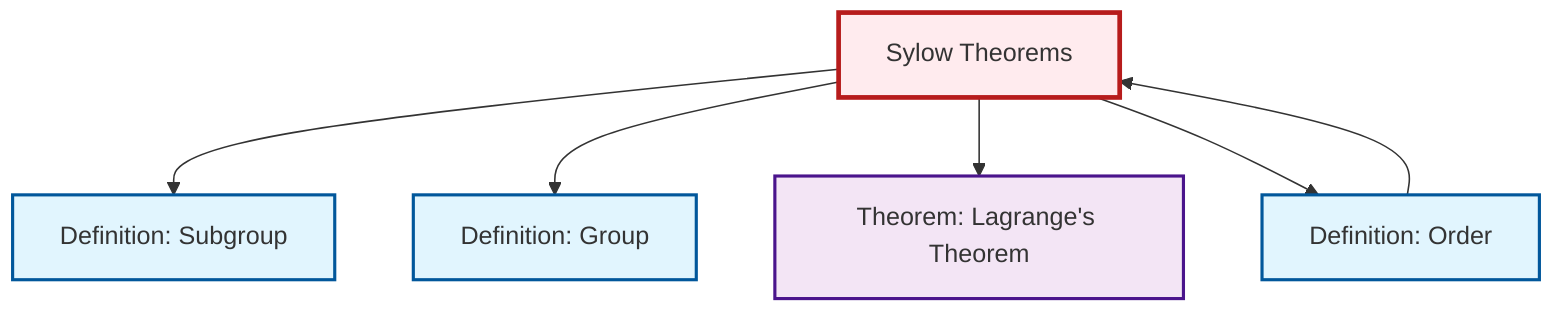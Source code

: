 graph TD
    classDef definition fill:#e1f5fe,stroke:#01579b,stroke-width:2px
    classDef theorem fill:#f3e5f5,stroke:#4a148c,stroke-width:2px
    classDef axiom fill:#fff3e0,stroke:#e65100,stroke-width:2px
    classDef example fill:#e8f5e9,stroke:#1b5e20,stroke-width:2px
    classDef current fill:#ffebee,stroke:#b71c1c,stroke-width:3px
    thm-sylow["Sylow Theorems"]:::theorem
    def-group["Definition: Group"]:::definition
    def-subgroup["Definition: Subgroup"]:::definition
    def-order["Definition: Order"]:::definition
    thm-lagrange["Theorem: Lagrange's Theorem"]:::theorem
    def-order --> thm-sylow
    thm-sylow --> def-subgroup
    thm-sylow --> def-group
    thm-sylow --> thm-lagrange
    thm-sylow --> def-order
    class thm-sylow current